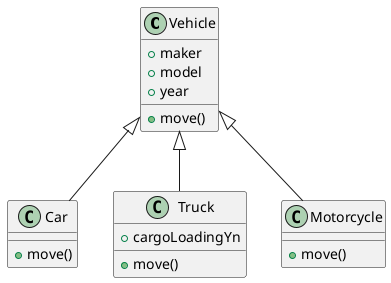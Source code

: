 @startuml
'https://plantuml.com/class-diagram


class Vehicle{
 +maker
 +model
 +year
 +move()
}

class Car extends Vehicle{
 +move()
}
class Truck extends Vehicle{
 +cargoLoadingYn
 +move()
}
class Motorcycle extends Vehicle{
 +move()
}

@enduml
